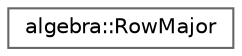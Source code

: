digraph "Graphical Class Hierarchy"
{
 // LATEX_PDF_SIZE
  bgcolor="transparent";
  edge [fontname=Helvetica,fontsize=10,labelfontname=Helvetica,labelfontsize=10];
  node [fontname=Helvetica,fontsize=10,shape=box,height=0.2,width=0.4];
  rankdir="LR";
  Node0 [id="Node000000",label="algebra::RowMajor",height=0.2,width=0.4,color="grey40", fillcolor="white", style="filled",URL="$structalgebra_1_1RowMajor.html",tooltip="comparison operators for the index if the order is RowMajor"];
}
